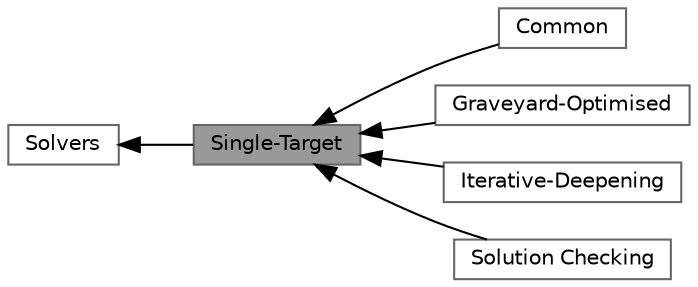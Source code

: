 digraph "Single-Target"
{
 // LATEX_PDF_SIZE
  bgcolor="transparent";
  edge [fontname=Helvetica,fontsize=10,labelfontname=Helvetica,labelfontsize=10];
  node [fontname=Helvetica,fontsize=10,shape=box,height=0.2,width=0.4];
  rankdir=LR;
  Node1 [id="Node000001",label="Single-Target",height=0.2,width=0.4,color="gray40", fillcolor="grey60", style="filled", fontcolor="black",tooltip="Solvers which route to a single destination."];
  Node3 [id="Node000003",label="Common",height=0.2,width=0.4,color="grey40", fillcolor="white", style="filled",URL="$db/d80/group__SingleTargetCommon.html",tooltip="General-purpose solvers."];
  Node4 [id="Node000004",label="Graveyard-Optimised",height=0.2,width=0.4,color="grey40", fillcolor="white", style="filled",URL="$d1/d47/group__SingleTargetGraveyardOptimised.html",tooltip="Graveyard solvers, which dynamically prune the search tree."];
  Node5 [id="Node000005",label="Iterative-Deepening",height=0.2,width=0.4,color="grey40", fillcolor="white", style="filled",URL="$d5/d74/group__SingleTargetIterativeDeepening.html",tooltip="Solvers which repeatedly traverse the search space at incrementally-increasing depths."];
  Node6 [id="Node000006",label="Solution Checking",height=0.2,width=0.4,color="grey40", fillcolor="white", style="filled",URL="$dc/d80/group__SingleTargetSolutionChecking.html",tooltip="Solvers for checking if a path to the target is possible."];
  Node2 [id="Node000002",label="Solvers",height=0.2,width=0.4,color="grey40", fillcolor="white", style="filled",URL="$d3/d24/group__Solvers.html",tooltip="Graph traversal and pathfinding algorithms."];
  Node2->Node1 [shape=plaintext, dir="back", style="solid"];
  Node1->Node3 [shape=plaintext, dir="back", style="solid"];
  Node1->Node4 [shape=plaintext, dir="back", style="solid"];
  Node1->Node5 [shape=plaintext, dir="back", style="solid"];
  Node1->Node6 [shape=plaintext, dir="back", style="solid"];
}
